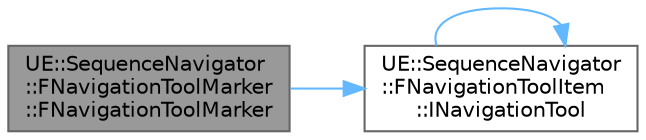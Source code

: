digraph "UE::SequenceNavigator::FNavigationToolMarker::FNavigationToolMarker"
{
 // INTERACTIVE_SVG=YES
 // LATEX_PDF_SIZE
  bgcolor="transparent";
  edge [fontname=Helvetica,fontsize=10,labelfontname=Helvetica,labelfontsize=10];
  node [fontname=Helvetica,fontsize=10,shape=box,height=0.2,width=0.4];
  rankdir="LR";
  Node1 [id="Node000001",label="UE::SequenceNavigator\l::FNavigationToolMarker\l::FNavigationToolMarker",height=0.2,width=0.4,color="gray40", fillcolor="grey60", style="filled", fontcolor="black",tooltip=" "];
  Node1 -> Node2 [id="edge1_Node000001_Node000002",color="steelblue1",style="solid",tooltip=" "];
  Node2 [id="Node000002",label="UE::SequenceNavigator\l::FNavigationToolItem\l::INavigationTool",height=0.2,width=0.4,color="grey40", fillcolor="white", style="filled",URL="$de/d3e/classUE_1_1SequenceNavigator_1_1FNavigationToolItem.html#a9c0eb2e0d62a44c81f6216ce209c6b2a",tooltip=" "];
  Node2 -> Node2 [id="edge2_Node000002_Node000002",color="steelblue1",style="solid",tooltip=" "];
}
